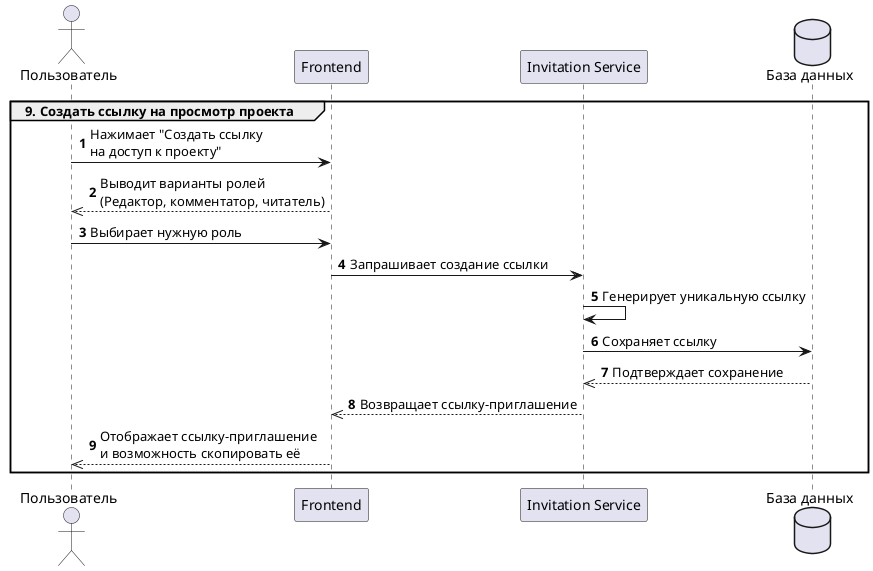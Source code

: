 @startuml create_invitation
autonumber
actor "Пользователь" as d
participant "Frontend" as f
participant "Invitation Service" as i
database "База данных" as db
' participant "Notification Service" as n
' database "Notification DB" as n_db

group 9. Создать ссылку на просмотр проекта
d -> f : Нажимает "Создать ссылку\nна доступ к проекту"
f -->> d : Выводит варианты ролей\n(Редактор, комментатор, читатель)
d -> f : Выбирает нужную роль
f -> i : Запрашивает создание ссылки
i -> i : Генерирует уникальную ссылку
i -> db : Сохраняет ссылку
db -->> i : Подтверждает сохранение
i -->> f : Возвращает ссылку-приглашение
f -->> d : Отображает ссылку-приглашение\nи возможность скопировать её

end
@enduml